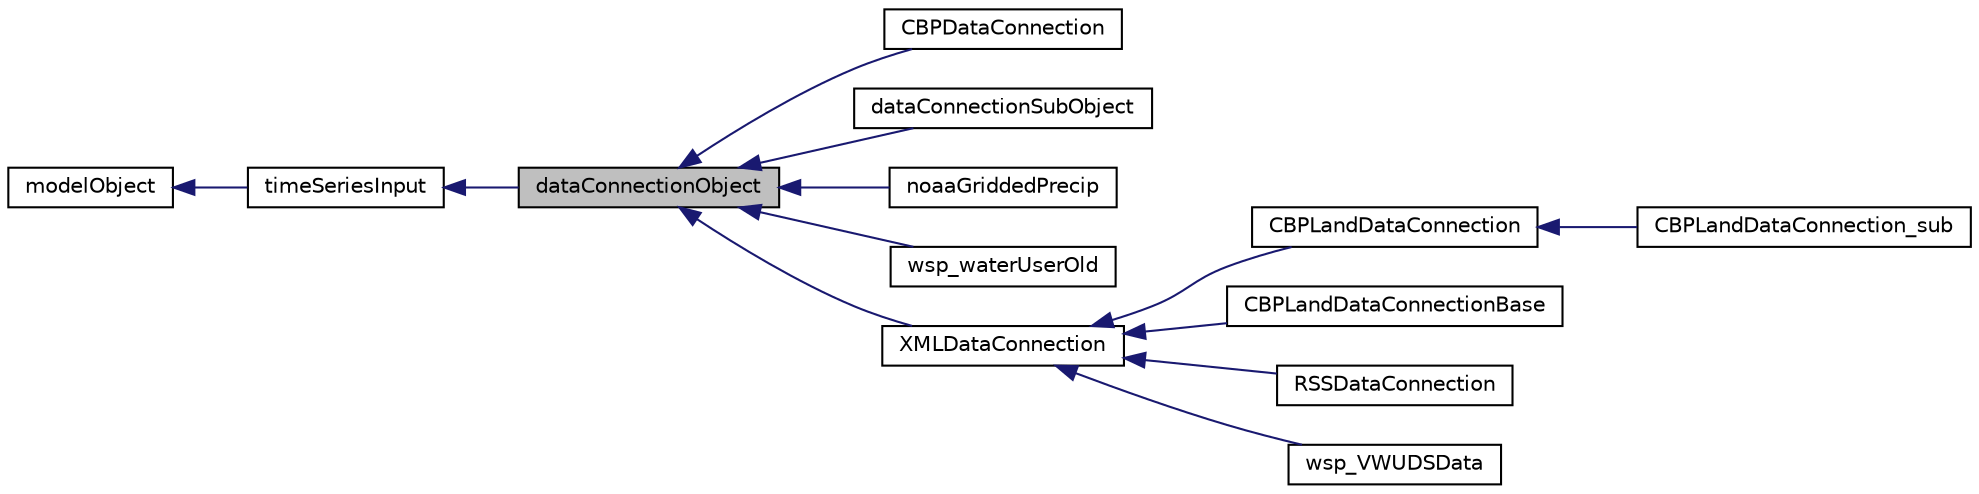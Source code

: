 digraph "dataConnectionObject"
{
 // LATEX_PDF_SIZE
  edge [fontname="Helvetica",fontsize="10",labelfontname="Helvetica",labelfontsize="10"];
  node [fontname="Helvetica",fontsize="10",shape=record];
  rankdir="LR";
  Node1 [label="dataConnectionObject",height=0.2,width=0.4,color="black", fillcolor="grey75", style="filled", fontcolor="black",tooltip=" "];
  Node2 -> Node1 [dir="back",color="midnightblue",fontsize="10",style="solid"];
  Node2 [label="timeSeriesInput",height=0.2,width=0.4,color="black", fillcolor="white", style="filled",URL="$classtimeSeriesInput.html",tooltip=" "];
  Node3 -> Node2 [dir="back",color="midnightblue",fontsize="10",style="solid"];
  Node3 [label="modelObject",height=0.2,width=0.4,color="black", fillcolor="white", style="filled",URL="$classmodelObject.html",tooltip=" "];
  Node1 -> Node4 [dir="back",color="midnightblue",fontsize="10",style="solid"];
  Node4 [label="CBPDataConnection",height=0.2,width=0.4,color="black", fillcolor="white", style="filled",URL="$classCBPDataConnection.html",tooltip=" "];
  Node1 -> Node5 [dir="back",color="midnightblue",fontsize="10",style="solid"];
  Node5 [label="dataConnectionSubObject",height=0.2,width=0.4,color="black", fillcolor="white", style="filled",URL="$classdataConnectionSubObject.html",tooltip=" "];
  Node1 -> Node6 [dir="back",color="midnightblue",fontsize="10",style="solid"];
  Node6 [label="noaaGriddedPrecip",height=0.2,width=0.4,color="black", fillcolor="white", style="filled",URL="$classnoaaGriddedPrecip.html",tooltip=" "];
  Node1 -> Node7 [dir="back",color="midnightblue",fontsize="10",style="solid"];
  Node7 [label="wsp_waterUserOld",height=0.2,width=0.4,color="black", fillcolor="white", style="filled",URL="$classwsp__waterUserOld.html",tooltip=" "];
  Node1 -> Node8 [dir="back",color="midnightblue",fontsize="10",style="solid"];
  Node8 [label="XMLDataConnection",height=0.2,width=0.4,color="black", fillcolor="white", style="filled",URL="$classXMLDataConnection.html",tooltip=" "];
  Node8 -> Node9 [dir="back",color="midnightblue",fontsize="10",style="solid"];
  Node9 [label="CBPLandDataConnection",height=0.2,width=0.4,color="black", fillcolor="white", style="filled",URL="$classCBPLandDataConnection.html",tooltip=" "];
  Node9 -> Node10 [dir="back",color="midnightblue",fontsize="10",style="solid"];
  Node10 [label="CBPLandDataConnection_sub",height=0.2,width=0.4,color="black", fillcolor="white", style="filled",URL="$classCBPLandDataConnection__sub.html",tooltip=" "];
  Node8 -> Node11 [dir="back",color="midnightblue",fontsize="10",style="solid"];
  Node11 [label="CBPLandDataConnectionBase",height=0.2,width=0.4,color="black", fillcolor="white", style="filled",URL="$classCBPLandDataConnectionBase.html",tooltip=" "];
  Node8 -> Node12 [dir="back",color="midnightblue",fontsize="10",style="solid"];
  Node12 [label="RSSDataConnection",height=0.2,width=0.4,color="black", fillcolor="white", style="filled",URL="$classRSSDataConnection.html",tooltip=" "];
  Node8 -> Node13 [dir="back",color="midnightblue",fontsize="10",style="solid"];
  Node13 [label="wsp_VWUDSData",height=0.2,width=0.4,color="black", fillcolor="white", style="filled",URL="$classwsp__VWUDSData.html",tooltip=" "];
}
